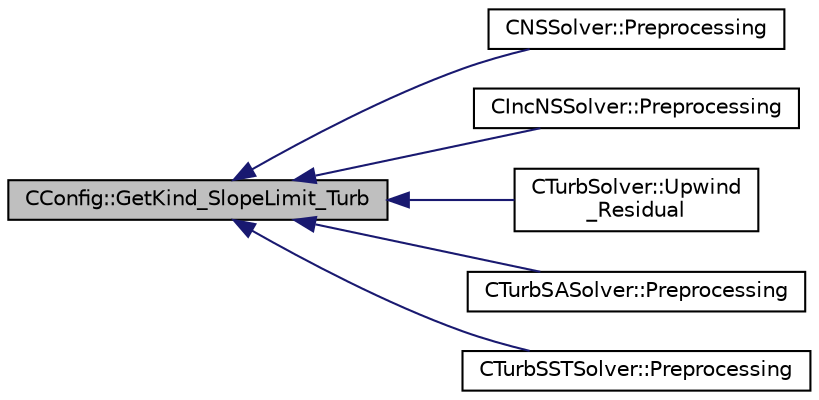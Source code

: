 digraph "CConfig::GetKind_SlopeLimit_Turb"
{
  edge [fontname="Helvetica",fontsize="10",labelfontname="Helvetica",labelfontsize="10"];
  node [fontname="Helvetica",fontsize="10",shape=record];
  rankdir="LR";
  Node5324 [label="CConfig::GetKind_SlopeLimit_Turb",height=0.2,width=0.4,color="black", fillcolor="grey75", style="filled", fontcolor="black"];
  Node5324 -> Node5325 [dir="back",color="midnightblue",fontsize="10",style="solid",fontname="Helvetica"];
  Node5325 [label="CNSSolver::Preprocessing",height=0.2,width=0.4,color="black", fillcolor="white", style="filled",URL="$class_c_n_s_solver.html#a028c83d18cf8520dff2f9628d8a04e4b",tooltip="Restart residual and compute gradients. "];
  Node5324 -> Node5326 [dir="back",color="midnightblue",fontsize="10",style="solid",fontname="Helvetica"];
  Node5326 [label="CIncNSSolver::Preprocessing",height=0.2,width=0.4,color="black", fillcolor="white", style="filled",URL="$class_c_inc_n_s_solver.html#ae84f6e86313acd1da80c505b4eab81e5",tooltip="Restart residual and compute gradients. "];
  Node5324 -> Node5327 [dir="back",color="midnightblue",fontsize="10",style="solid",fontname="Helvetica"];
  Node5327 [label="CTurbSolver::Upwind\l_Residual",height=0.2,width=0.4,color="black", fillcolor="white", style="filled",URL="$class_c_turb_solver.html#a4816dd8b43bdb4abd3f8f7168879e902",tooltip="Compute the spatial integration using a upwind scheme. "];
  Node5324 -> Node5328 [dir="back",color="midnightblue",fontsize="10",style="solid",fontname="Helvetica"];
  Node5328 [label="CTurbSASolver::Preprocessing",height=0.2,width=0.4,color="black", fillcolor="white", style="filled",URL="$class_c_turb_s_a_solver.html#a225518dc5f0ca6ed894add826aaa16ea",tooltip="Restart residual and compute gradients. "];
  Node5324 -> Node5329 [dir="back",color="midnightblue",fontsize="10",style="solid",fontname="Helvetica"];
  Node5329 [label="CTurbSSTSolver::Preprocessing",height=0.2,width=0.4,color="black", fillcolor="white", style="filled",URL="$class_c_turb_s_s_t_solver.html#a653cf05307f24374fda6f523ce3130bf",tooltip="Restart residual and compute gradients. "];
}
